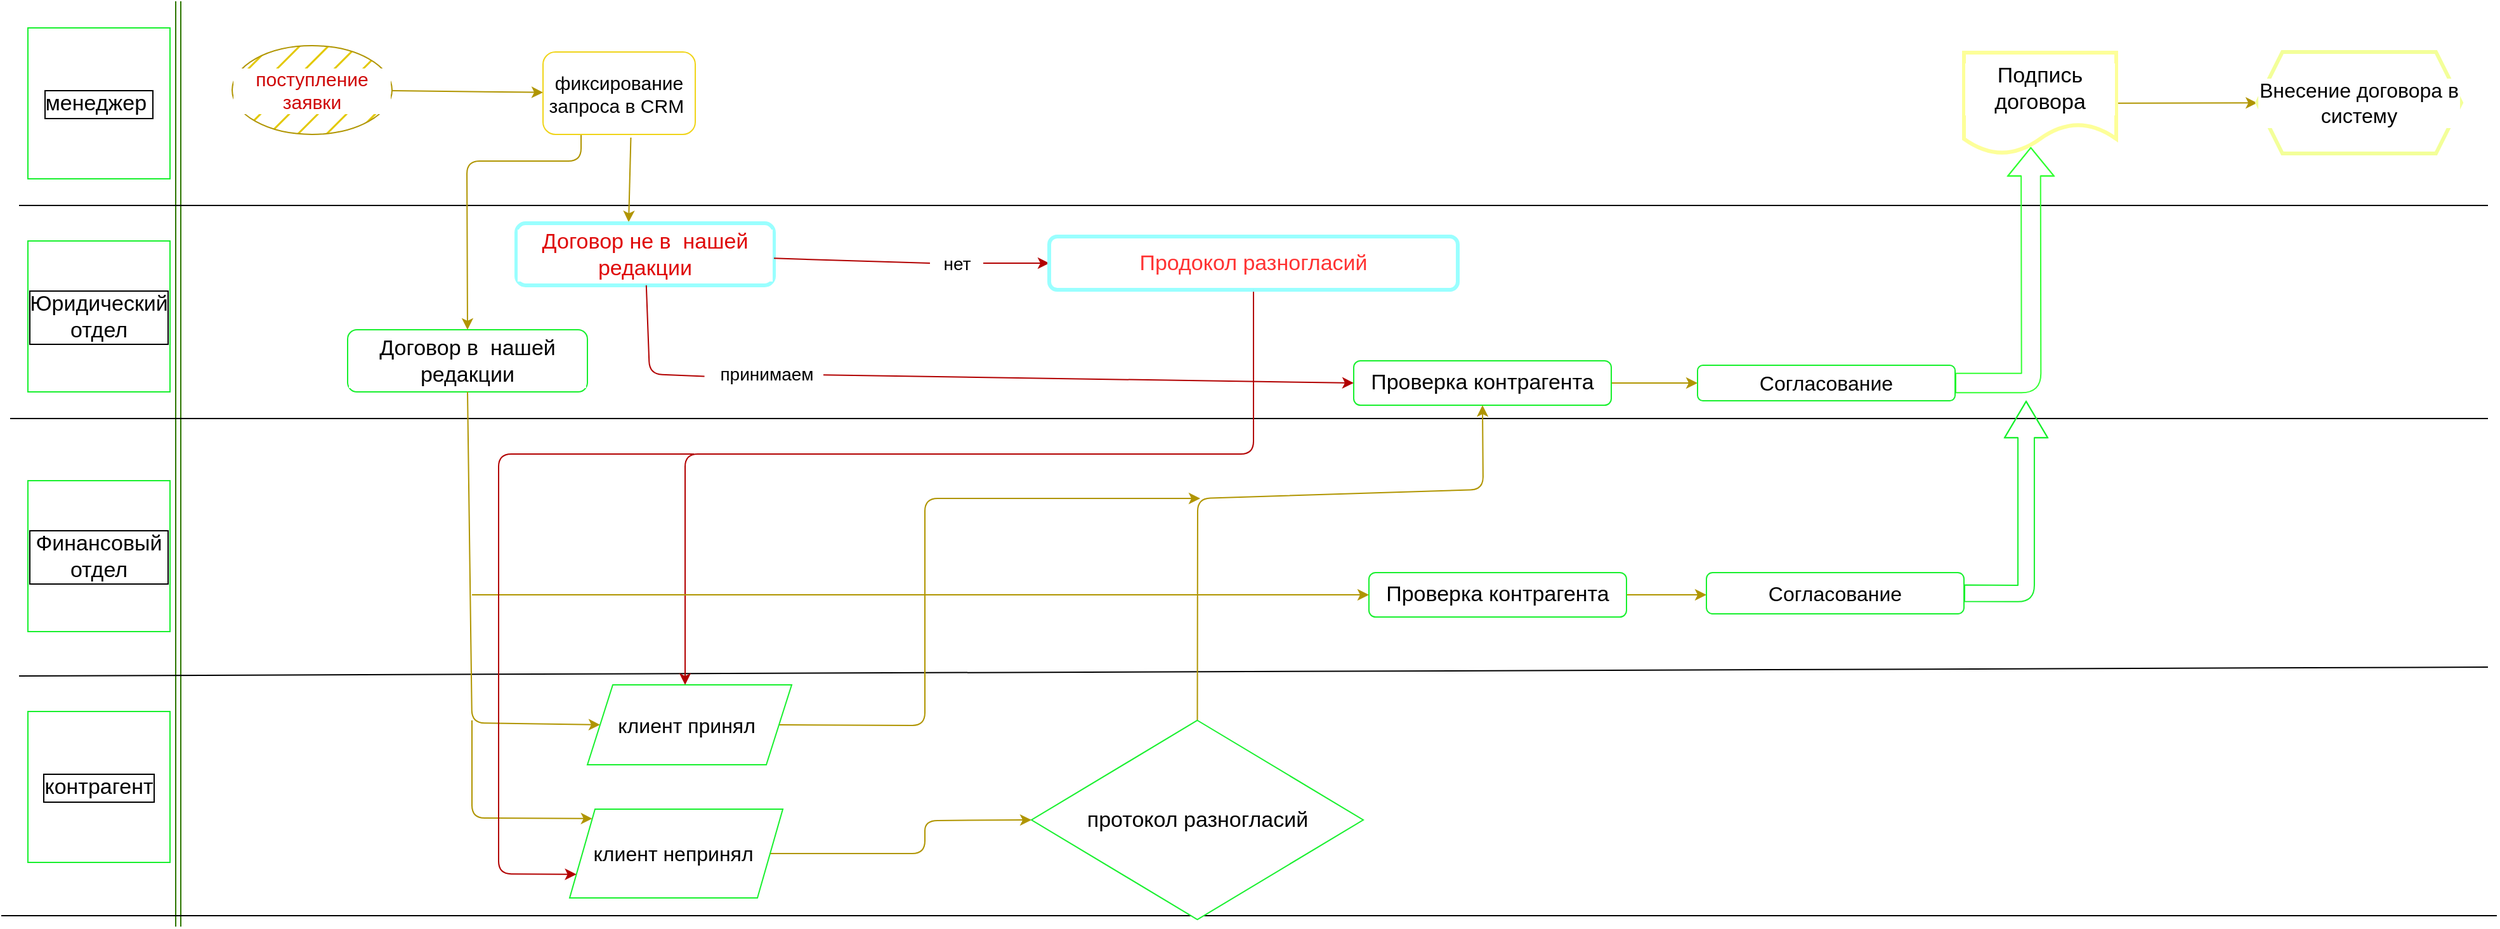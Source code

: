 <mxfile>
    <diagram id="gtTxKSChkaDydjqkvfyG" name="Страница 1">
        <mxGraphModel dx="1217" dy="960" grid="1" gridSize="7" guides="1" tooltips="1" connect="1" arrows="1" fold="1" page="1" pageScale="1" pageWidth="2336" pageHeight="1654" math="0" shadow="0">
            <root>
                <mxCell id="0"/>
                <mxCell id="1" parent="0"/>
                <mxCell id="4" value="" style="shape=link;html=1;fillColor=#60a917;strokeColor=#2D7600;" edge="1" parent="1">
                    <mxGeometry width="100" relative="1" as="geometry">
                        <mxPoint x="139.5" y="7" as="sourcePoint"/>
                        <mxPoint x="139.5" y="736.6" as="targetPoint"/>
                    </mxGeometry>
                </mxCell>
                <mxCell id="5" value="" style="endArrow=none;html=1;" edge="1" parent="1">
                    <mxGeometry width="50" height="50" relative="1" as="geometry">
                        <mxPoint x="7" y="336" as="sourcePoint"/>
                        <mxPoint x="1960" y="336" as="targetPoint"/>
                    </mxGeometry>
                </mxCell>
                <mxCell id="6" value="" style="endArrow=none;html=1;" edge="1" parent="1">
                    <mxGeometry width="50" height="50" relative="1" as="geometry">
                        <mxPoint x="14" y="539" as="sourcePoint"/>
                        <mxPoint x="1960" y="532" as="targetPoint"/>
                    </mxGeometry>
                </mxCell>
                <mxCell id="7" value="" style="endArrow=none;html=1;" edge="1" parent="1">
                    <mxGeometry width="50" height="50" relative="1" as="geometry">
                        <mxPoint y="728" as="sourcePoint"/>
                        <mxPoint x="1967" y="728" as="targetPoint"/>
                    </mxGeometry>
                </mxCell>
                <mxCell id="8" value="" style="endArrow=none;html=1;" edge="1" parent="1">
                    <mxGeometry width="50" height="50" relative="1" as="geometry">
                        <mxPoint x="14" y="168" as="sourcePoint"/>
                        <mxPoint x="1960" y="168" as="targetPoint"/>
                    </mxGeometry>
                </mxCell>
                <mxCell id="11" value="&lt;font style=&quot;font-size: 17px;&quot;&gt;менеджер&amp;nbsp;&lt;/font&gt;" style="rounded=0;whiteSpace=wrap;html=1;strokeColor=#18F02E;direction=north;flipV=0;flipH=1;container=0;labelBackgroundColor=default;labelBorderColor=default;" vertex="1" parent="1">
                    <mxGeometry x="21" y="28" width="112" height="119" as="geometry"/>
                </mxCell>
                <mxCell id="12" value="&lt;font style=&quot;font-size: 17px;&quot;&gt;Юридический отдел&lt;/font&gt;" style="rounded=0;whiteSpace=wrap;html=1;strokeColor=#18F02E;direction=north;flipV=0;flipH=1;container=0;labelBackgroundColor=default;labelBorderColor=default;" vertex="1" parent="1">
                    <mxGeometry x="21" y="196" width="112" height="119" as="geometry"/>
                </mxCell>
                <mxCell id="13" value="&lt;font style=&quot;font-size: 17px;&quot;&gt;Финансовый отдел&lt;/font&gt;" style="rounded=0;whiteSpace=wrap;html=1;strokeColor=#18F02E;direction=north;flipV=0;flipH=1;container=0;labelBackgroundColor=default;labelBorderColor=default;" vertex="1" parent="1">
                    <mxGeometry x="21" y="385" width="112" height="119" as="geometry"/>
                </mxCell>
                <mxCell id="14" value="&lt;font style=&quot;font-size: 17px;&quot;&gt;контрагент&lt;/font&gt;" style="rounded=0;whiteSpace=wrap;html=1;strokeColor=#18F02E;direction=north;flipV=0;flipH=1;container=0;labelBackgroundColor=default;labelBorderColor=default;" vertex="1" parent="1">
                    <mxGeometry x="21" y="567" width="112" height="119" as="geometry"/>
                </mxCell>
                <mxCell id="17" style="edgeStyle=none;html=1;fillColor=#e3c800;strokeColor=#B09500;" edge="1" parent="1" source="15" target="18">
                    <mxGeometry relative="1" as="geometry">
                        <mxPoint x="399" y="77" as="targetPoint"/>
                    </mxGeometry>
                </mxCell>
                <mxCell id="15" value="&lt;font color=&quot;#cf0707&quot; style=&quot;font-size: 15px;&quot;&gt;поступление заявки&lt;/font&gt;" style="ellipse;whiteSpace=wrap;html=1;labelBackgroundColor=default;labelBorderColor=none;strokeColor=#B09500;fillColor=#e3c800;fontColor=#e7dada;fillStyle=hatch;" vertex="1" parent="1">
                    <mxGeometry x="182" y="42" width="126" height="70" as="geometry"/>
                </mxCell>
                <mxCell id="20" style="edgeStyle=none;html=1;entryX=0.5;entryY=0;entryDx=0;entryDy=0;exitX=0.25;exitY=1;exitDx=0;exitDy=0;fillColor=#e3c800;strokeColor=#B09500;" edge="1" parent="1" source="18" target="21">
                    <mxGeometry relative="1" as="geometry">
                        <mxPoint x="487" y="189" as="targetPoint"/>
                        <Array as="points">
                            <mxPoint x="457" y="133"/>
                            <mxPoint x="367" y="133"/>
                        </Array>
                    </mxGeometry>
                </mxCell>
                <mxCell id="51" style="edgeStyle=none;html=1;entryX=0.436;entryY=-0.017;entryDx=0;entryDy=0;entryPerimeter=0;exitX=0.577;exitY=1.038;exitDx=0;exitDy=0;exitPerimeter=0;fillColor=#e3c800;strokeColor=#B09500;" edge="1" parent="1" source="18" target="40">
                    <mxGeometry relative="1" as="geometry"/>
                </mxCell>
                <mxCell id="18" value="&lt;font style=&quot;font-size: 15px;&quot;&gt;фиксирование запроса в CRM&amp;nbsp;&lt;/font&gt;" style="rounded=1;whiteSpace=wrap;html=1;labelBackgroundColor=default;labelBorderColor=none;strokeColor=#f0d419;" vertex="1" parent="1">
                    <mxGeometry x="427" y="47" width="120" height="65" as="geometry"/>
                </mxCell>
                <mxCell id="30" style="edgeStyle=none;html=1;entryX=0;entryY=0;entryDx=0;entryDy=0;fillColor=#e3c800;strokeColor=#B09500;" edge="1" parent="1" target="29">
                    <mxGeometry relative="1" as="geometry">
                        <mxPoint x="371" y="574" as="sourcePoint"/>
                        <Array as="points">
                            <mxPoint x="371" y="651"/>
                        </Array>
                    </mxGeometry>
                </mxCell>
                <mxCell id="21" value="&lt;font style=&quot;font-size: 17px;&quot;&gt;Договор в&amp;nbsp; нашей редакции&lt;/font&gt;" style="rounded=1;whiteSpace=wrap;html=1;labelBackgroundColor=default;labelBorderColor=none;strokeColor=#18F02E;" vertex="1" parent="1">
                    <mxGeometry x="273" y="266" width="189" height="49" as="geometry"/>
                </mxCell>
                <mxCell id="22" value="" style="endArrow=classic;html=1;exitX=0.5;exitY=1;exitDx=0;exitDy=0;entryX=0;entryY=0.5;entryDx=0;entryDy=0;fillColor=#e3c800;strokeColor=#B09500;" edge="1" parent="1" source="21" target="23">
                    <mxGeometry width="50" height="50" relative="1" as="geometry">
                        <mxPoint x="504" y="336" as="sourcePoint"/>
                        <mxPoint x="546" y="539" as="targetPoint"/>
                        <Array as="points">
                            <mxPoint x="371" y="576"/>
                        </Array>
                    </mxGeometry>
                </mxCell>
                <mxCell id="24" style="edgeStyle=none;html=1;exitX=1;exitY=0.5;exitDx=0;exitDy=0;fillColor=#e3c800;strokeColor=#B09500;" edge="1" parent="1" source="23">
                    <mxGeometry relative="1" as="geometry">
                        <mxPoint x="945" y="399" as="targetPoint"/>
                        <Array as="points">
                            <mxPoint x="728" y="578"/>
                            <mxPoint x="728" y="399"/>
                        </Array>
                    </mxGeometry>
                </mxCell>
                <mxCell id="23" value="&lt;font style=&quot;font-size: 16px;&quot;&gt;клиент принял&amp;nbsp;&lt;/font&gt;" style="shape=parallelogram;perimeter=parallelogramPerimeter;whiteSpace=wrap;html=1;fixedSize=1;labelBackgroundColor=default;labelBorderColor=none;strokeColor=#18F02E;" vertex="1" parent="1">
                    <mxGeometry x="462" y="546" width="161" height="63" as="geometry"/>
                </mxCell>
                <mxCell id="33" style="edgeStyle=none;html=1;entryX=0;entryY=0.5;entryDx=0;entryDy=0;fillColor=#e3c800;strokeColor=#B09500;" edge="1" parent="1" target="34">
                    <mxGeometry relative="1" as="geometry">
                        <mxPoint x="973" y="252" as="targetPoint"/>
                        <mxPoint x="1267" y="308" as="sourcePoint"/>
                    </mxGeometry>
                </mxCell>
                <mxCell id="25" value="&lt;font style=&quot;font-size: 17px;&quot;&gt;Проверка контрагента&lt;/font&gt;" style="rounded=1;whiteSpace=wrap;html=1;labelBackgroundColor=default;labelBorderColor=none;strokeColor=#18F02E;direction=west;" vertex="1" parent="1">
                    <mxGeometry x="1066" y="290.5" width="203" height="35" as="geometry"/>
                </mxCell>
                <mxCell id="36" style="edgeStyle=none;html=1;exitX=1;exitY=0.5;exitDx=0;exitDy=0;fillColor=#e3c800;strokeColor=#B09500;" edge="1" parent="1" source="26">
                    <mxGeometry relative="1" as="geometry">
                        <mxPoint x="1092" y="487" as="sourcePoint"/>
                        <mxPoint x="1344" y="475" as="targetPoint"/>
                    </mxGeometry>
                </mxCell>
                <mxCell id="26" value="&lt;font style=&quot;font-size: 17px;&quot;&gt;Проверка контрагента&lt;/font&gt;" style="rounded=1;whiteSpace=wrap;html=1;labelBackgroundColor=default;labelBorderColor=none;strokeColor=#18F02E;" vertex="1" parent="1">
                    <mxGeometry x="1078" y="457.5" width="203" height="35" as="geometry"/>
                </mxCell>
                <mxCell id="31" style="edgeStyle=none;html=1;entryX=0;entryY=0.5;entryDx=0;entryDy=0;fillColor=#e3c800;strokeColor=#B09500;" edge="1" parent="1" source="29" target="32">
                    <mxGeometry relative="1" as="geometry">
                        <mxPoint x="825" y="660" as="targetPoint"/>
                        <Array as="points">
                            <mxPoint x="728" y="679"/>
                            <mxPoint x="728" y="653"/>
                        </Array>
                    </mxGeometry>
                </mxCell>
                <mxCell id="29" value="&lt;font style=&quot;font-size: 16px;&quot;&gt;клиент непринял&amp;nbsp;&lt;/font&gt;" style="shape=parallelogram;perimeter=parallelogramPerimeter;whiteSpace=wrap;html=1;fixedSize=1;labelBackgroundColor=default;labelBorderColor=none;strokeColor=#18F02E;" vertex="1" parent="1">
                    <mxGeometry x="448" y="644" width="168" height="70" as="geometry"/>
                </mxCell>
                <mxCell id="37" style="edgeStyle=none;html=1;entryX=0.5;entryY=0;entryDx=0;entryDy=0;exitX=0.5;exitY=0;exitDx=0;exitDy=0;fillColor=#e3c800;strokeColor=#B09500;" edge="1" parent="1" source="32" target="25">
                    <mxGeometry relative="1" as="geometry">
                        <Array as="points">
                            <mxPoint x="943" y="399"/>
                            <mxPoint x="1168" y="392"/>
                        </Array>
                    </mxGeometry>
                </mxCell>
                <mxCell id="32" value="&lt;font style=&quot;font-size: 17px;&quot;&gt;протокол разногласий&lt;/font&gt;" style="rhombus;whiteSpace=wrap;html=1;labelBackgroundColor=default;labelBorderColor=none;strokeColor=#18F02E;" vertex="1" parent="1">
                    <mxGeometry x="812" y="574" width="261.5" height="157" as="geometry"/>
                </mxCell>
                <mxCell id="60" style="edgeStyle=none;html=1;exitX=1;exitY=0.5;exitDx=0;exitDy=0;entryX=0.439;entryY=0.931;entryDx=0;entryDy=0;entryPerimeter=0;shape=flexArrow;strokeColor=#33FF33;width=15.294;endSize=7.094;" edge="1" parent="1" source="34" target="62">
                    <mxGeometry relative="1" as="geometry">
                        <mxPoint x="1421" y="147" as="targetPoint"/>
                        <Array as="points">
                            <mxPoint x="1600" y="308"/>
                        </Array>
                    </mxGeometry>
                </mxCell>
                <mxCell id="34" value="&lt;font style=&quot;font-size: 16px;&quot;&gt;Согласование&lt;/font&gt;" style="rounded=1;whiteSpace=wrap;html=1;labelBackgroundColor=default;labelBorderColor=none;strokeColor=#18F02E;" vertex="1" parent="1">
                    <mxGeometry x="1337" y="294" width="203" height="28" as="geometry"/>
                </mxCell>
                <mxCell id="61" style="edgeStyle=none;html=1;exitX=1;exitY=0.5;exitDx=0;exitDy=0;shape=flexArrow;strokeColor=#18F02E;width=12.941;endSize=9.2;" edge="1" parent="1" source="35">
                    <mxGeometry relative="1" as="geometry">
                        <mxPoint x="1596" y="322" as="targetPoint"/>
                        <Array as="points">
                            <mxPoint x="1596" y="474"/>
                        </Array>
                    </mxGeometry>
                </mxCell>
                <mxCell id="35" value="&lt;font style=&quot;font-size: 16px;&quot;&gt;Согласование&lt;/font&gt;" style="rounded=1;whiteSpace=wrap;html=1;labelBackgroundColor=default;labelBorderColor=none;strokeColor=#18F02E;" vertex="1" parent="1">
                    <mxGeometry x="1344" y="457.5" width="203" height="32.5" as="geometry"/>
                </mxCell>
                <mxCell id="43" style="edgeStyle=none;html=1;entryX=0;entryY=0.5;entryDx=0;entryDy=0;startArrow=none;fillColor=#e51400;strokeColor=#B20000;" edge="1" parent="1" source="49" target="41">
                    <mxGeometry relative="1" as="geometry"/>
                </mxCell>
                <mxCell id="44" style="edgeStyle=none;html=1;entryX=1;entryY=0.5;entryDx=0;entryDy=0;startArrow=none;fillColor=#e51400;strokeColor=#B20000;" edge="1" parent="1" source="50" target="25">
                    <mxGeometry relative="1" as="geometry">
                        <mxPoint x="854" y="189.0" as="targetPoint"/>
                    </mxGeometry>
                </mxCell>
                <mxCell id="40" value="&lt;font color=&quot;#df0707&quot; style=&quot;font-size: 17px;&quot;&gt;Договор не в&amp;nbsp; нашей редакции&lt;/font&gt;" style="rounded=1;whiteSpace=wrap;html=1;labelBackgroundColor=default;labelBorderColor=none;fillColor=none;strokeColor=#99FFFF;fontColor=#ffffff;strokeWidth=3;" vertex="1" parent="1">
                    <mxGeometry x="406" y="182" width="203" height="49" as="geometry"/>
                </mxCell>
                <mxCell id="70" style="edgeStyle=none;html=1;strokeColor=#B20000;fillColor=#e51400;" edge="1" parent="1" source="41">
                    <mxGeometry relative="1" as="geometry">
                        <mxPoint x="539" y="546" as="targetPoint"/>
                        <Array as="points">
                            <mxPoint x="987" y="364"/>
                            <mxPoint x="539" y="364"/>
                        </Array>
                    </mxGeometry>
                </mxCell>
                <mxCell id="41" value="&lt;font color=&quot;#ff3333&quot; style=&quot;font-size: 17px;&quot;&gt;Продокол разногласий&lt;/font&gt;" style="rounded=1;whiteSpace=wrap;html=1;labelBackgroundColor=default;labelBorderColor=none;fillColor=none;strokeColor=#99FFFF;fontColor=#ffffff;strokeWidth=3;" vertex="1" parent="1">
                    <mxGeometry x="826" y="192.5" width="322" height="42" as="geometry"/>
                </mxCell>
                <mxCell id="52" value="" style="edgeStyle=none;html=1;endArrow=none;fillColor=#e51400;strokeColor=#B20000;entryX=-0.03;entryY=0.549;entryDx=0;entryDy=0;entryPerimeter=0;" edge="1" parent="1" source="40" target="50">
                    <mxGeometry relative="1" as="geometry">
                        <mxPoint x="584.333" y="231" as="sourcePoint"/>
                        <mxPoint x="616" y="245" as="targetPoint"/>
                        <Array as="points">
                            <mxPoint x="511" y="301"/>
                        </Array>
                    </mxGeometry>
                </mxCell>
                <mxCell id="50" value="&lt;font style=&quot;font-size: 14px;&quot;&gt;принимаем&lt;/font&gt;" style="text;html=1;align=center;verticalAlign=middle;resizable=0;points=[];autosize=1;strokeColor=none;fillColor=none;" vertex="1" parent="1">
                    <mxGeometry x="557" y="283.5" width="91" height="35" as="geometry"/>
                </mxCell>
                <mxCell id="53" value="" style="edgeStyle=none;html=1;entryX=0;entryY=0.5;entryDx=0;entryDy=0;endArrow=none;fillColor=#e51400;strokeColor=#B20000;" edge="1" parent="1" source="40" target="49">
                    <mxGeometry relative="1" as="geometry">
                        <mxPoint x="630.0" y="223.753" as="sourcePoint"/>
                        <mxPoint x="875.0" y="248.5" as="targetPoint"/>
                    </mxGeometry>
                </mxCell>
                <mxCell id="49" value="&lt;font style=&quot;font-size: 14px;&quot;&gt;нет&lt;/font&gt;" style="text;html=1;align=center;verticalAlign=middle;resizable=0;points=[];autosize=1;strokeColor=none;fillColor=none;" vertex="1" parent="1">
                    <mxGeometry x="732" y="196" width="42" height="35" as="geometry"/>
                </mxCell>
                <mxCell id="63" style="edgeStyle=none;html=1;fillColor=#e3c800;strokeColor=#B09500;" edge="1" parent="1" source="62" target="64">
                    <mxGeometry relative="1" as="geometry">
                        <mxPoint x="1575" y="87.5" as="targetPoint"/>
                    </mxGeometry>
                </mxCell>
                <mxCell id="62" value="&lt;font style=&quot;font-size: 17px;&quot;&gt;Подпись договора&lt;/font&gt;" style="shape=document;whiteSpace=wrap;html=1;boundedLbl=1;labelBackgroundColor=default;labelBorderColor=none;strokeColor=#fdff99;strokeWidth=3;fillColor=none;" vertex="1" parent="1">
                    <mxGeometry x="1547" y="47.5" width="120" height="80" as="geometry"/>
                </mxCell>
                <mxCell id="64" value="&lt;font style=&quot;font-size: 16px;&quot;&gt;Внесение договора в систему&lt;/font&gt;" style="shape=hexagon;perimeter=hexagonPerimeter2;whiteSpace=wrap;html=1;fixedSize=1;labelBackgroundColor=default;labelBorderColor=none;strokeColor=#f3ff99;strokeWidth=3;fillColor=none;" vertex="1" parent="1">
                    <mxGeometry x="1778" y="47" width="161" height="80" as="geometry"/>
                </mxCell>
                <mxCell id="67" value="" style="endArrow=classic;html=1;entryX=0;entryY=0.5;entryDx=0;entryDy=0;fillColor=#e3c800;strokeColor=#B09500;" edge="1" parent="1" target="26">
                    <mxGeometry width="50" height="50" relative="1" as="geometry">
                        <mxPoint x="371" y="475" as="sourcePoint"/>
                        <mxPoint x="855" y="420" as="targetPoint"/>
                    </mxGeometry>
                </mxCell>
                <mxCell id="71" value="" style="endArrow=classic;html=1;strokeColor=#B20000;entryX=0;entryY=0.75;entryDx=0;entryDy=0;fillColor=#e51400;" edge="1" parent="1" target="29">
                    <mxGeometry width="50" height="50" relative="1" as="geometry">
                        <mxPoint x="546" y="364" as="sourcePoint"/>
                        <mxPoint x="442" y="700" as="targetPoint"/>
                        <Array as="points">
                            <mxPoint x="392" y="364"/>
                            <mxPoint x="392" y="695"/>
                        </Array>
                    </mxGeometry>
                </mxCell>
            </root>
        </mxGraphModel>
    </diagram>
</mxfile>